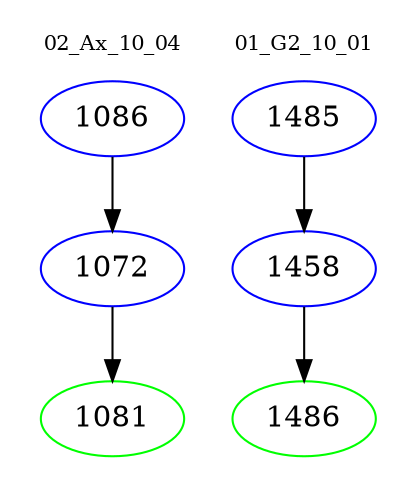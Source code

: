 digraph{
subgraph cluster_0 {
color = white
label = "02_Ax_10_04";
fontsize=10;
T0_1086 [label="1086", color="blue"]
T0_1086 -> T0_1072 [color="black"]
T0_1072 [label="1072", color="blue"]
T0_1072 -> T0_1081 [color="black"]
T0_1081 [label="1081", color="green"]
}
subgraph cluster_1 {
color = white
label = "01_G2_10_01";
fontsize=10;
T1_1485 [label="1485", color="blue"]
T1_1485 -> T1_1458 [color="black"]
T1_1458 [label="1458", color="blue"]
T1_1458 -> T1_1486 [color="black"]
T1_1486 [label="1486", color="green"]
}
}
